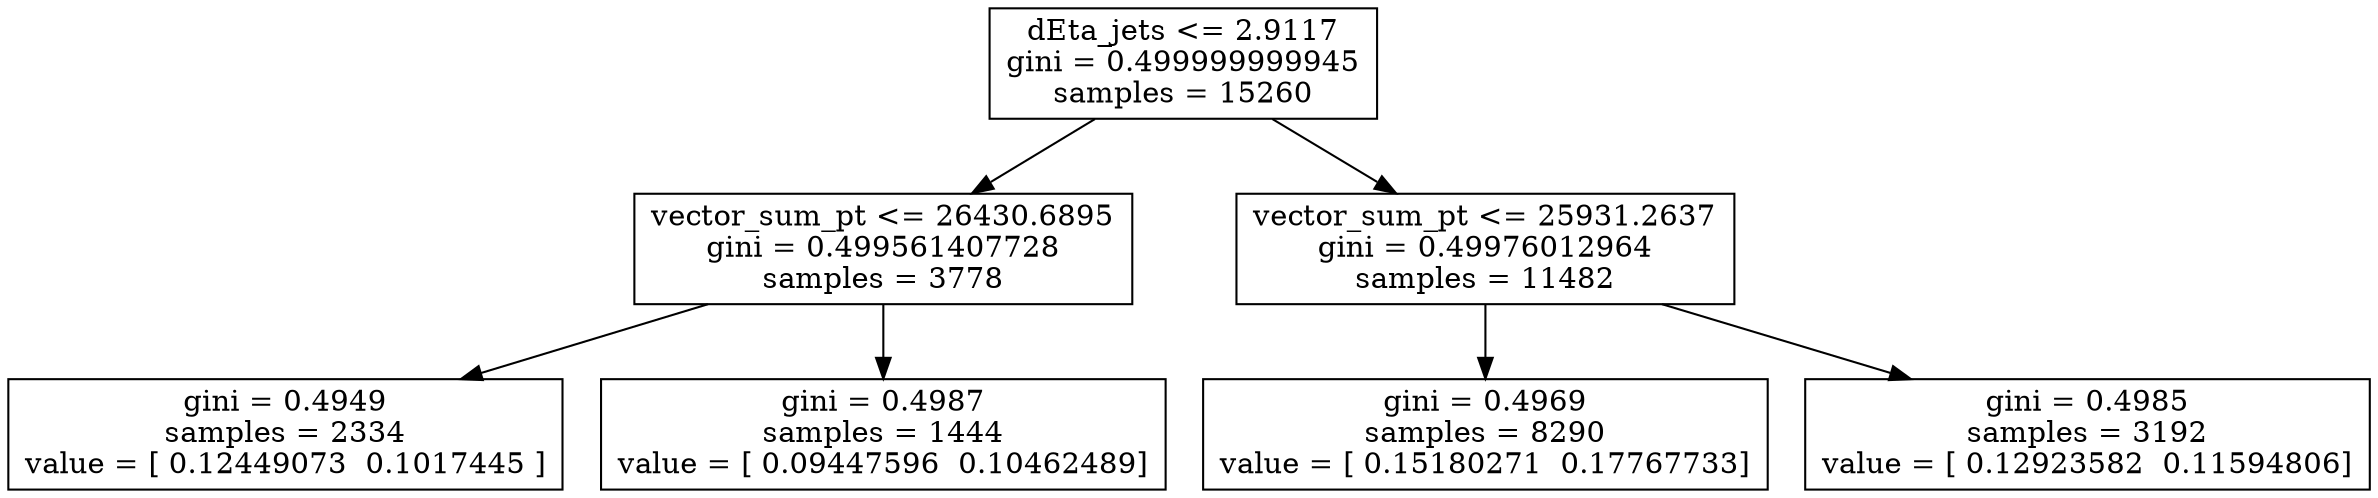 digraph Tree {
0 [label="dEta_jets <= 2.9117\ngini = 0.499999999945\nsamples = 15260", shape="box"] ;
1 [label="vector_sum_pt <= 26430.6895\ngini = 0.499561407728\nsamples = 3778", shape="box"] ;
0 -> 1 ;
2 [label="gini = 0.4949\nsamples = 2334\nvalue = [ 0.12449073  0.1017445 ]", shape="box"] ;
1 -> 2 ;
3 [label="gini = 0.4987\nsamples = 1444\nvalue = [ 0.09447596  0.10462489]", shape="box"] ;
1 -> 3 ;
4 [label="vector_sum_pt <= 25931.2637\ngini = 0.49976012964\nsamples = 11482", shape="box"] ;
0 -> 4 ;
5 [label="gini = 0.4969\nsamples = 8290\nvalue = [ 0.15180271  0.17767733]", shape="box"] ;
4 -> 5 ;
6 [label="gini = 0.4985\nsamples = 3192\nvalue = [ 0.12923582  0.11594806]", shape="box"] ;
4 -> 6 ;
}